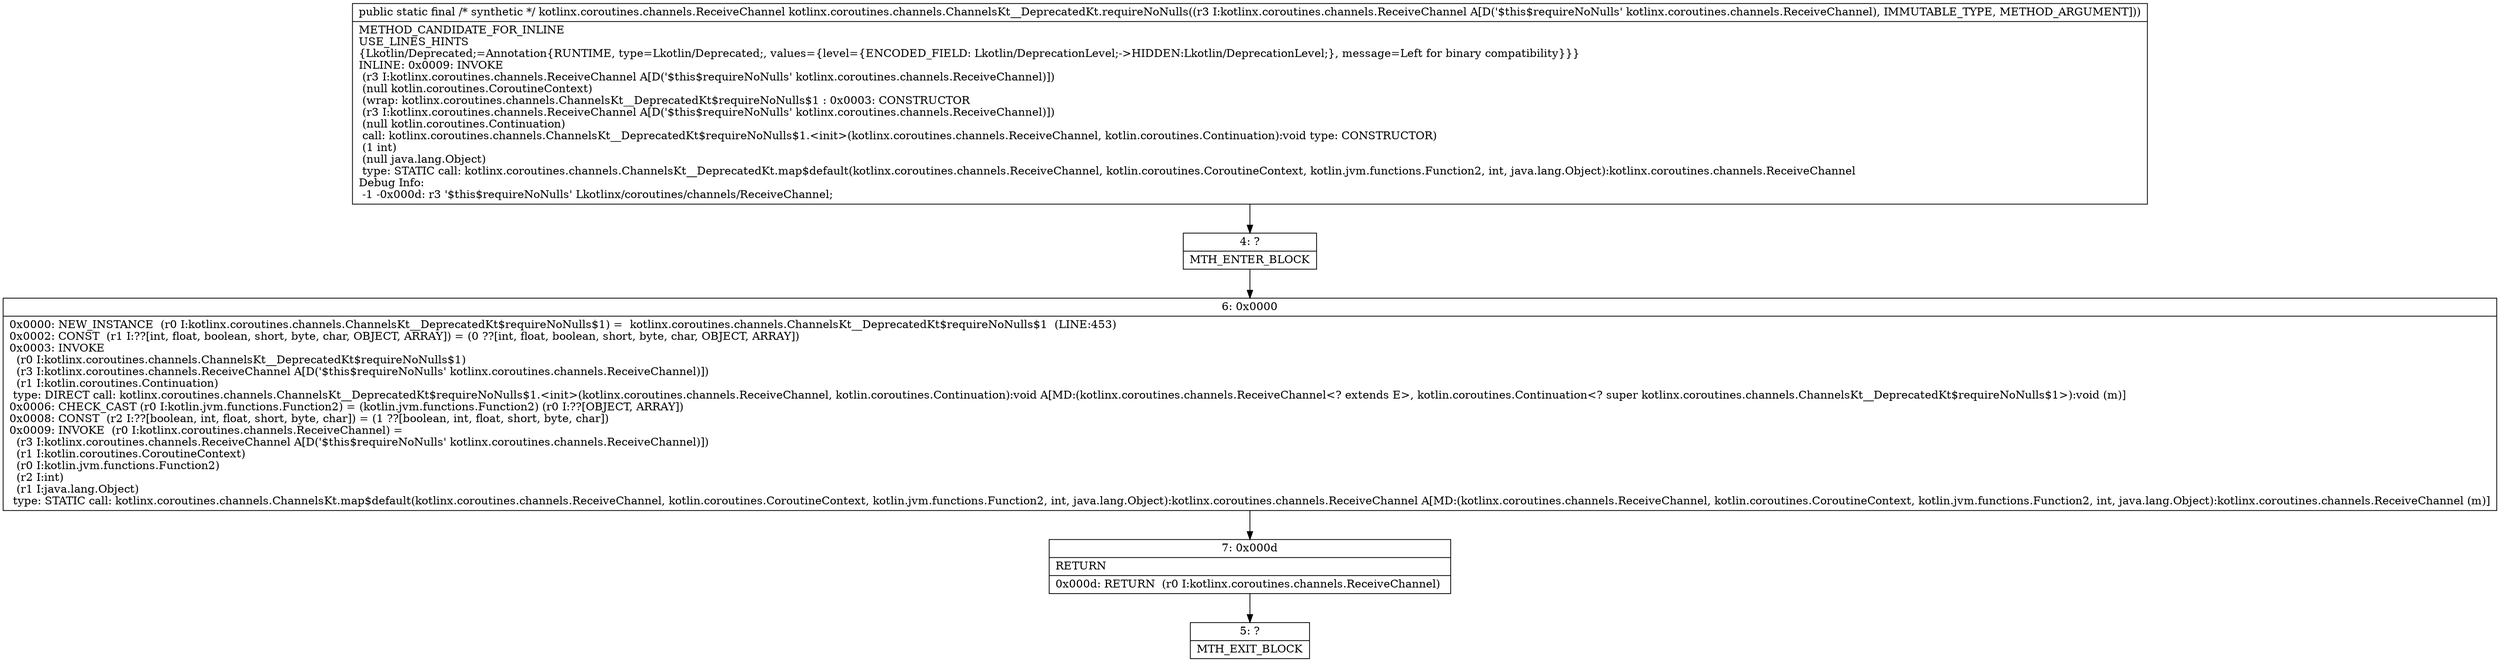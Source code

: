 digraph "CFG forkotlinx.coroutines.channels.ChannelsKt__DeprecatedKt.requireNoNulls(Lkotlinx\/coroutines\/channels\/ReceiveChannel;)Lkotlinx\/coroutines\/channels\/ReceiveChannel;" {
Node_4 [shape=record,label="{4\:\ ?|MTH_ENTER_BLOCK\l}"];
Node_6 [shape=record,label="{6\:\ 0x0000|0x0000: NEW_INSTANCE  (r0 I:kotlinx.coroutines.channels.ChannelsKt__DeprecatedKt$requireNoNulls$1) =  kotlinx.coroutines.channels.ChannelsKt__DeprecatedKt$requireNoNulls$1  (LINE:453)\l0x0002: CONST  (r1 I:??[int, float, boolean, short, byte, char, OBJECT, ARRAY]) = (0 ??[int, float, boolean, short, byte, char, OBJECT, ARRAY]) \l0x0003: INVOKE  \l  (r0 I:kotlinx.coroutines.channels.ChannelsKt__DeprecatedKt$requireNoNulls$1)\l  (r3 I:kotlinx.coroutines.channels.ReceiveChannel A[D('$this$requireNoNulls' kotlinx.coroutines.channels.ReceiveChannel)])\l  (r1 I:kotlin.coroutines.Continuation)\l type: DIRECT call: kotlinx.coroutines.channels.ChannelsKt__DeprecatedKt$requireNoNulls$1.\<init\>(kotlinx.coroutines.channels.ReceiveChannel, kotlin.coroutines.Continuation):void A[MD:(kotlinx.coroutines.channels.ReceiveChannel\<? extends E\>, kotlin.coroutines.Continuation\<? super kotlinx.coroutines.channels.ChannelsKt__DeprecatedKt$requireNoNulls$1\>):void (m)]\l0x0006: CHECK_CAST (r0 I:kotlin.jvm.functions.Function2) = (kotlin.jvm.functions.Function2) (r0 I:??[OBJECT, ARRAY]) \l0x0008: CONST  (r2 I:??[boolean, int, float, short, byte, char]) = (1 ??[boolean, int, float, short, byte, char]) \l0x0009: INVOKE  (r0 I:kotlinx.coroutines.channels.ReceiveChannel) = \l  (r3 I:kotlinx.coroutines.channels.ReceiveChannel A[D('$this$requireNoNulls' kotlinx.coroutines.channels.ReceiveChannel)])\l  (r1 I:kotlin.coroutines.CoroutineContext)\l  (r0 I:kotlin.jvm.functions.Function2)\l  (r2 I:int)\l  (r1 I:java.lang.Object)\l type: STATIC call: kotlinx.coroutines.channels.ChannelsKt.map$default(kotlinx.coroutines.channels.ReceiveChannel, kotlin.coroutines.CoroutineContext, kotlin.jvm.functions.Function2, int, java.lang.Object):kotlinx.coroutines.channels.ReceiveChannel A[MD:(kotlinx.coroutines.channels.ReceiveChannel, kotlin.coroutines.CoroutineContext, kotlin.jvm.functions.Function2, int, java.lang.Object):kotlinx.coroutines.channels.ReceiveChannel (m)]\l}"];
Node_7 [shape=record,label="{7\:\ 0x000d|RETURN\l|0x000d: RETURN  (r0 I:kotlinx.coroutines.channels.ReceiveChannel) \l}"];
Node_5 [shape=record,label="{5\:\ ?|MTH_EXIT_BLOCK\l}"];
MethodNode[shape=record,label="{public static final \/* synthetic *\/ kotlinx.coroutines.channels.ReceiveChannel kotlinx.coroutines.channels.ChannelsKt__DeprecatedKt.requireNoNulls((r3 I:kotlinx.coroutines.channels.ReceiveChannel A[D('$this$requireNoNulls' kotlinx.coroutines.channels.ReceiveChannel), IMMUTABLE_TYPE, METHOD_ARGUMENT]))  | METHOD_CANDIDATE_FOR_INLINE\lUSE_LINES_HINTS\l\{Lkotlin\/Deprecated;=Annotation\{RUNTIME, type=Lkotlin\/Deprecated;, values=\{level=\{ENCODED_FIELD: Lkotlin\/DeprecationLevel;\-\>HIDDEN:Lkotlin\/DeprecationLevel;\}, message=Left for binary compatibility\}\}\}\lINLINE: 0x0009: INVOKE  \l  (r3 I:kotlinx.coroutines.channels.ReceiveChannel A[D('$this$requireNoNulls' kotlinx.coroutines.channels.ReceiveChannel)])\l  (null kotlin.coroutines.CoroutineContext)\l  (wrap: kotlinx.coroutines.channels.ChannelsKt__DeprecatedKt$requireNoNulls$1 : 0x0003: CONSTRUCTOR  \l  (r3 I:kotlinx.coroutines.channels.ReceiveChannel A[D('$this$requireNoNulls' kotlinx.coroutines.channels.ReceiveChannel)])\l  (null kotlin.coroutines.Continuation)\l call: kotlinx.coroutines.channels.ChannelsKt__DeprecatedKt$requireNoNulls$1.\<init\>(kotlinx.coroutines.channels.ReceiveChannel, kotlin.coroutines.Continuation):void type: CONSTRUCTOR)\l  (1 int)\l  (null java.lang.Object)\l type: STATIC call: kotlinx.coroutines.channels.ChannelsKt__DeprecatedKt.map$default(kotlinx.coroutines.channels.ReceiveChannel, kotlin.coroutines.CoroutineContext, kotlin.jvm.functions.Function2, int, java.lang.Object):kotlinx.coroutines.channels.ReceiveChannel\lDebug Info:\l  \-1 \-0x000d: r3 '$this$requireNoNulls' Lkotlinx\/coroutines\/channels\/ReceiveChannel;\l}"];
MethodNode -> Node_4;Node_4 -> Node_6;
Node_6 -> Node_7;
Node_7 -> Node_5;
}

